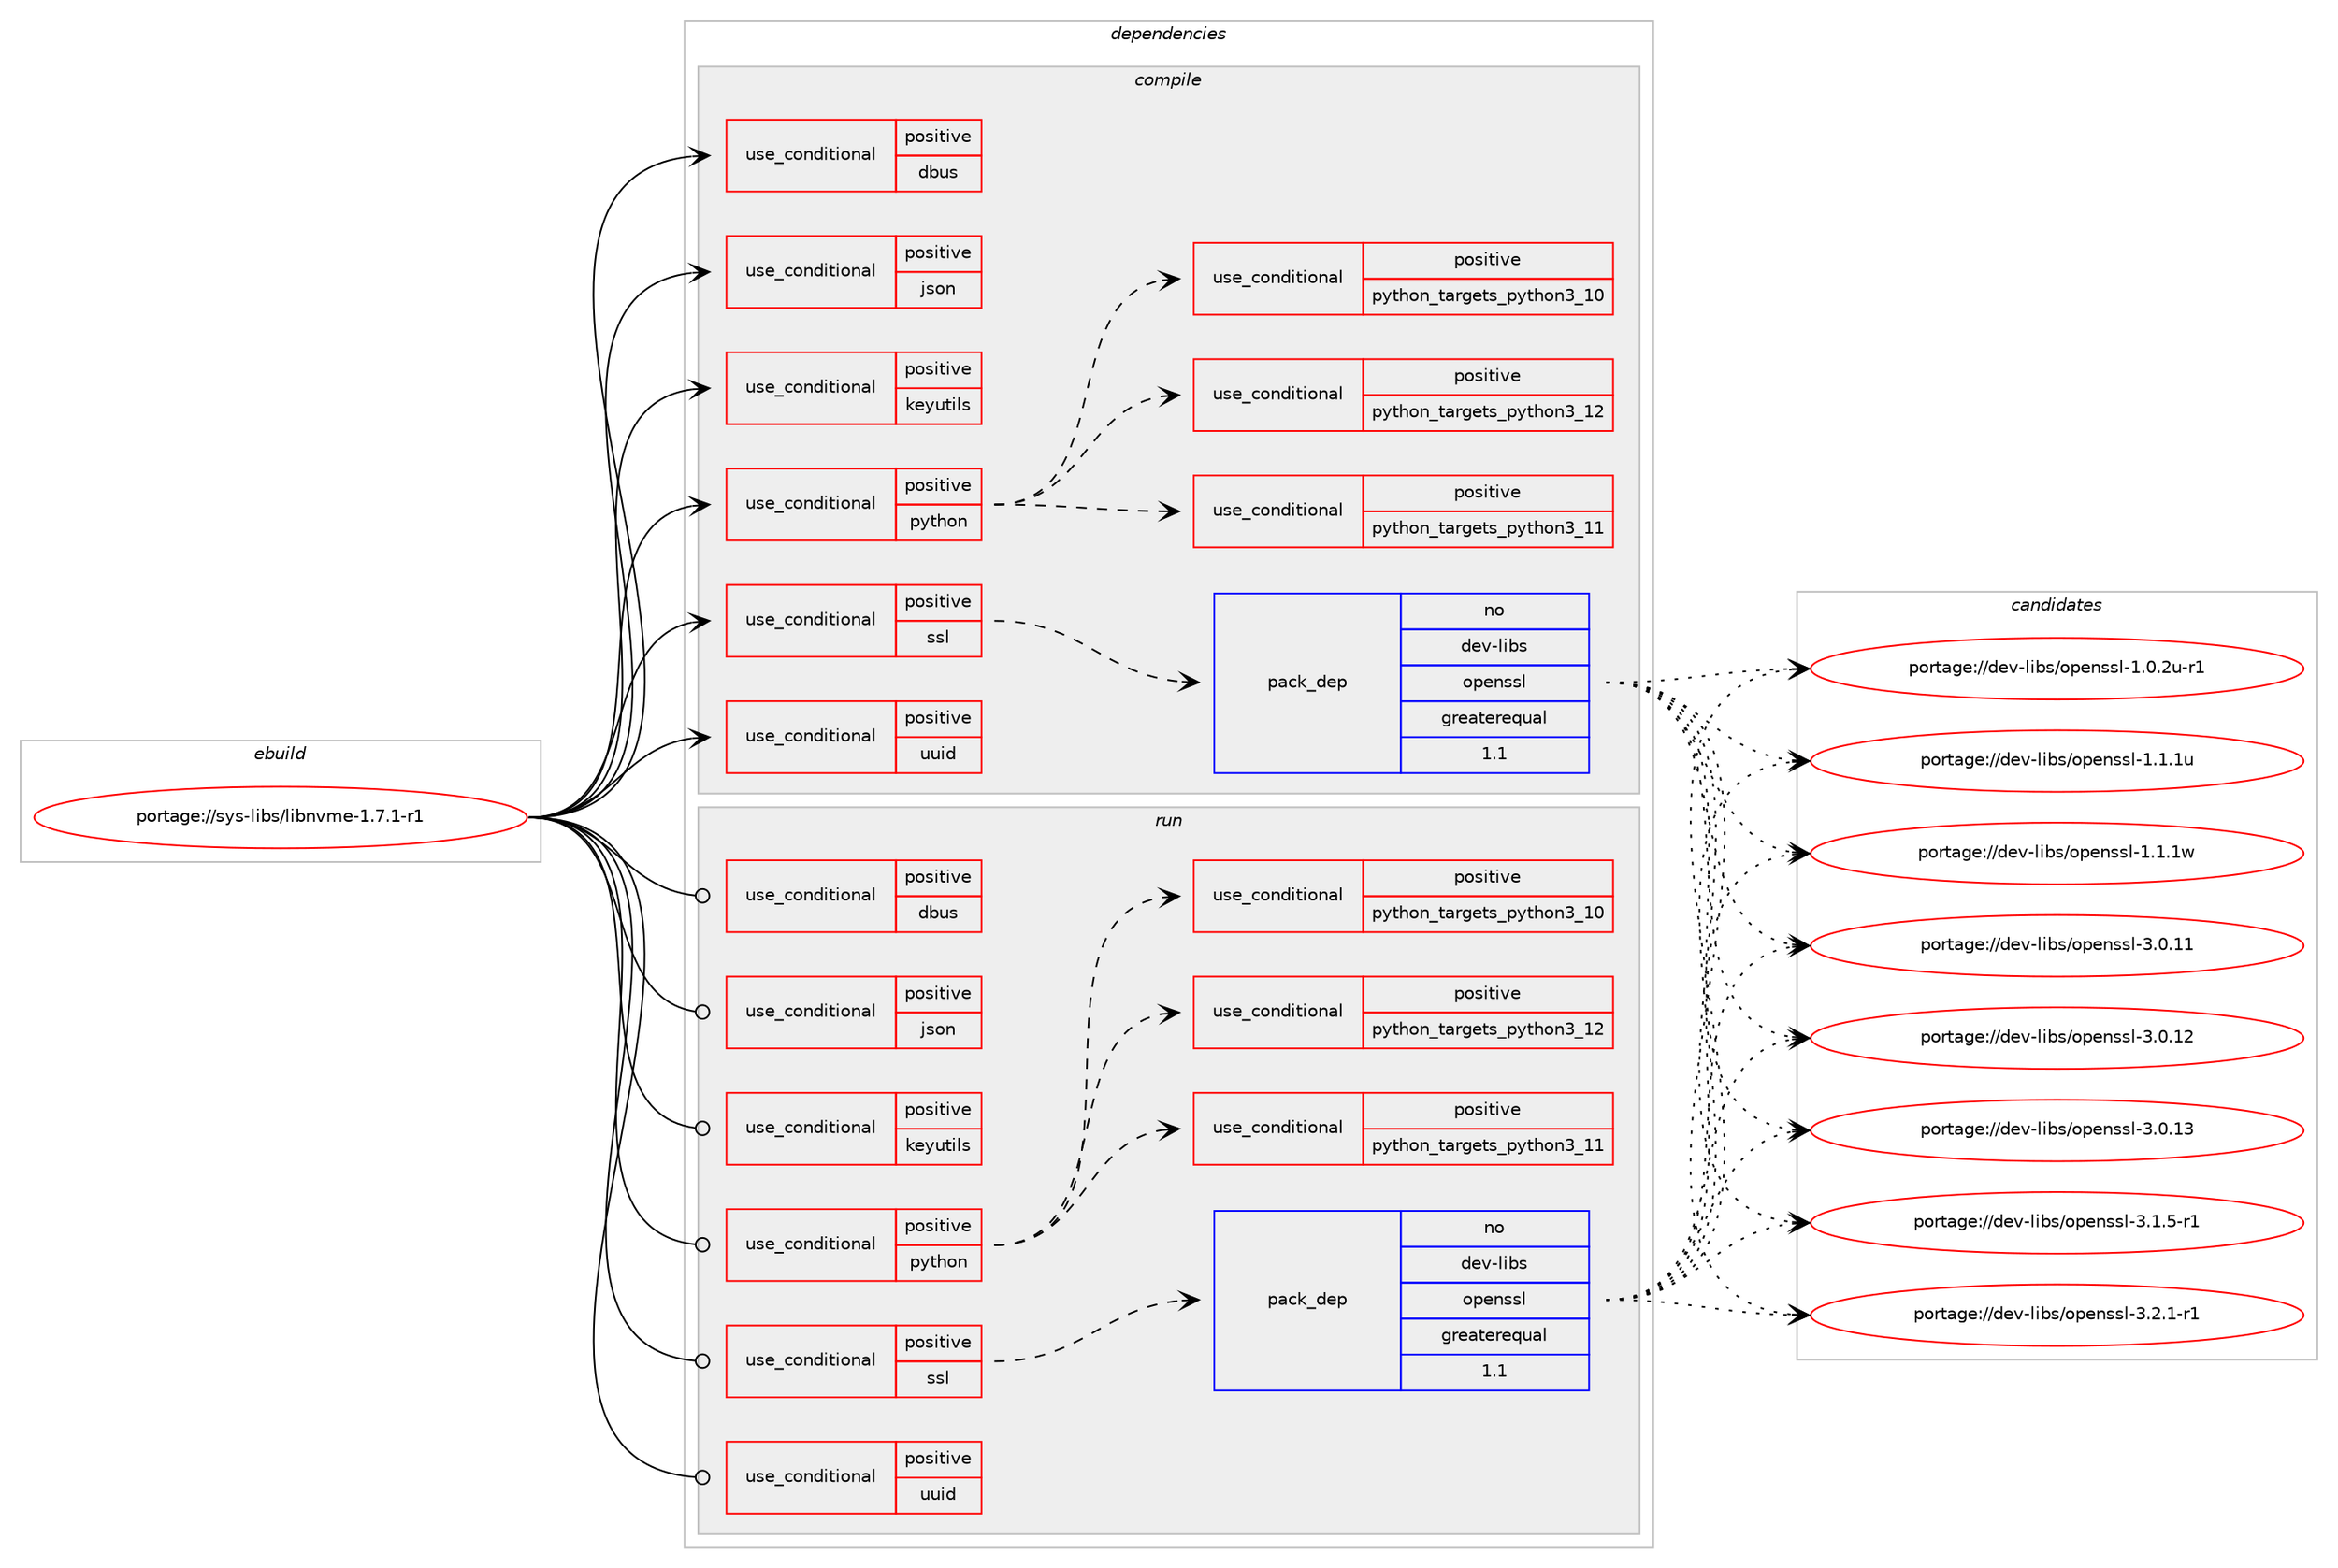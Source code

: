digraph prolog {

# *************
# Graph options
# *************

newrank=true;
concentrate=true;
compound=true;
graph [rankdir=LR,fontname=Helvetica,fontsize=10,ranksep=1.5];#, ranksep=2.5, nodesep=0.2];
edge  [arrowhead=vee];
node  [fontname=Helvetica,fontsize=10];

# **********
# The ebuild
# **********

subgraph cluster_leftcol {
color=gray;
rank=same;
label=<<i>ebuild</i>>;
id [label="portage://sys-libs/libnvme-1.7.1-r1", color=red, width=4, href="../sys-libs/libnvme-1.7.1-r1.svg"];
}

# ****************
# The dependencies
# ****************

subgraph cluster_midcol {
color=gray;
label=<<i>dependencies</i>>;
subgraph cluster_compile {
fillcolor="#eeeeee";
style=filled;
label=<<i>compile</i>>;
subgraph cond13381 {
dependency19242 [label=<<TABLE BORDER="0" CELLBORDER="1" CELLSPACING="0" CELLPADDING="4"><TR><TD ROWSPAN="3" CELLPADDING="10">use_conditional</TD></TR><TR><TD>positive</TD></TR><TR><TD>dbus</TD></TR></TABLE>>, shape=none, color=red];
# *** BEGIN UNKNOWN DEPENDENCY TYPE (TODO) ***
# dependency19242 -> package_dependency(portage://sys-libs/libnvme-1.7.1-r1,install,no,sys-apps,dbus,none,[,,],any_same_slot,[])
# *** END UNKNOWN DEPENDENCY TYPE (TODO) ***

}
id:e -> dependency19242:w [weight=20,style="solid",arrowhead="vee"];
subgraph cond13382 {
dependency19243 [label=<<TABLE BORDER="0" CELLBORDER="1" CELLSPACING="0" CELLPADDING="4"><TR><TD ROWSPAN="3" CELLPADDING="10">use_conditional</TD></TR><TR><TD>positive</TD></TR><TR><TD>json</TD></TR></TABLE>>, shape=none, color=red];
# *** BEGIN UNKNOWN DEPENDENCY TYPE (TODO) ***
# dependency19243 -> package_dependency(portage://sys-libs/libnvme-1.7.1-r1,install,no,dev-libs,json-c,none,[,,],any_same_slot,[])
# *** END UNKNOWN DEPENDENCY TYPE (TODO) ***

}
id:e -> dependency19243:w [weight=20,style="solid",arrowhead="vee"];
subgraph cond13383 {
dependency19244 [label=<<TABLE BORDER="0" CELLBORDER="1" CELLSPACING="0" CELLPADDING="4"><TR><TD ROWSPAN="3" CELLPADDING="10">use_conditional</TD></TR><TR><TD>positive</TD></TR><TR><TD>keyutils</TD></TR></TABLE>>, shape=none, color=red];
# *** BEGIN UNKNOWN DEPENDENCY TYPE (TODO) ***
# dependency19244 -> package_dependency(portage://sys-libs/libnvme-1.7.1-r1,install,no,sys-apps,keyutils,none,[,,],any_same_slot,[])
# *** END UNKNOWN DEPENDENCY TYPE (TODO) ***

}
id:e -> dependency19244:w [weight=20,style="solid",arrowhead="vee"];
subgraph cond13384 {
dependency19245 [label=<<TABLE BORDER="0" CELLBORDER="1" CELLSPACING="0" CELLPADDING="4"><TR><TD ROWSPAN="3" CELLPADDING="10">use_conditional</TD></TR><TR><TD>positive</TD></TR><TR><TD>python</TD></TR></TABLE>>, shape=none, color=red];
subgraph cond13385 {
dependency19246 [label=<<TABLE BORDER="0" CELLBORDER="1" CELLSPACING="0" CELLPADDING="4"><TR><TD ROWSPAN="3" CELLPADDING="10">use_conditional</TD></TR><TR><TD>positive</TD></TR><TR><TD>python_targets_python3_10</TD></TR></TABLE>>, shape=none, color=red];
# *** BEGIN UNKNOWN DEPENDENCY TYPE (TODO) ***
# dependency19246 -> package_dependency(portage://sys-libs/libnvme-1.7.1-r1,install,no,dev-lang,python,none,[,,],[slot(3.10)],[])
# *** END UNKNOWN DEPENDENCY TYPE (TODO) ***

}
dependency19245:e -> dependency19246:w [weight=20,style="dashed",arrowhead="vee"];
subgraph cond13386 {
dependency19247 [label=<<TABLE BORDER="0" CELLBORDER="1" CELLSPACING="0" CELLPADDING="4"><TR><TD ROWSPAN="3" CELLPADDING="10">use_conditional</TD></TR><TR><TD>positive</TD></TR><TR><TD>python_targets_python3_11</TD></TR></TABLE>>, shape=none, color=red];
# *** BEGIN UNKNOWN DEPENDENCY TYPE (TODO) ***
# dependency19247 -> package_dependency(portage://sys-libs/libnvme-1.7.1-r1,install,no,dev-lang,python,none,[,,],[slot(3.11)],[])
# *** END UNKNOWN DEPENDENCY TYPE (TODO) ***

}
dependency19245:e -> dependency19247:w [weight=20,style="dashed",arrowhead="vee"];
subgraph cond13387 {
dependency19248 [label=<<TABLE BORDER="0" CELLBORDER="1" CELLSPACING="0" CELLPADDING="4"><TR><TD ROWSPAN="3" CELLPADDING="10">use_conditional</TD></TR><TR><TD>positive</TD></TR><TR><TD>python_targets_python3_12</TD></TR></TABLE>>, shape=none, color=red];
# *** BEGIN UNKNOWN DEPENDENCY TYPE (TODO) ***
# dependency19248 -> package_dependency(portage://sys-libs/libnvme-1.7.1-r1,install,no,dev-lang,python,none,[,,],[slot(3.12)],[])
# *** END UNKNOWN DEPENDENCY TYPE (TODO) ***

}
dependency19245:e -> dependency19248:w [weight=20,style="dashed",arrowhead="vee"];
}
id:e -> dependency19245:w [weight=20,style="solid",arrowhead="vee"];
subgraph cond13388 {
dependency19249 [label=<<TABLE BORDER="0" CELLBORDER="1" CELLSPACING="0" CELLPADDING="4"><TR><TD ROWSPAN="3" CELLPADDING="10">use_conditional</TD></TR><TR><TD>positive</TD></TR><TR><TD>ssl</TD></TR></TABLE>>, shape=none, color=red];
subgraph pack5688 {
dependency19250 [label=<<TABLE BORDER="0" CELLBORDER="1" CELLSPACING="0" CELLPADDING="4" WIDTH="220"><TR><TD ROWSPAN="6" CELLPADDING="30">pack_dep</TD></TR><TR><TD WIDTH="110">no</TD></TR><TR><TD>dev-libs</TD></TR><TR><TD>openssl</TD></TR><TR><TD>greaterequal</TD></TR><TR><TD>1.1</TD></TR></TABLE>>, shape=none, color=blue];
}
dependency19249:e -> dependency19250:w [weight=20,style="dashed",arrowhead="vee"];
}
id:e -> dependency19249:w [weight=20,style="solid",arrowhead="vee"];
subgraph cond13389 {
dependency19251 [label=<<TABLE BORDER="0" CELLBORDER="1" CELLSPACING="0" CELLPADDING="4"><TR><TD ROWSPAN="3" CELLPADDING="10">use_conditional</TD></TR><TR><TD>positive</TD></TR><TR><TD>uuid</TD></TR></TABLE>>, shape=none, color=red];
# *** BEGIN UNKNOWN DEPENDENCY TYPE (TODO) ***
# dependency19251 -> package_dependency(portage://sys-libs/libnvme-1.7.1-r1,install,no,sys-apps,util-linux,none,[,,],any_same_slot,[])
# *** END UNKNOWN DEPENDENCY TYPE (TODO) ***

}
id:e -> dependency19251:w [weight=20,style="solid",arrowhead="vee"];
}
subgraph cluster_compileandrun {
fillcolor="#eeeeee";
style=filled;
label=<<i>compile and run</i>>;
}
subgraph cluster_run {
fillcolor="#eeeeee";
style=filled;
label=<<i>run</i>>;
subgraph cond13390 {
dependency19252 [label=<<TABLE BORDER="0" CELLBORDER="1" CELLSPACING="0" CELLPADDING="4"><TR><TD ROWSPAN="3" CELLPADDING="10">use_conditional</TD></TR><TR><TD>positive</TD></TR><TR><TD>dbus</TD></TR></TABLE>>, shape=none, color=red];
# *** BEGIN UNKNOWN DEPENDENCY TYPE (TODO) ***
# dependency19252 -> package_dependency(portage://sys-libs/libnvme-1.7.1-r1,run,no,sys-apps,dbus,none,[,,],any_same_slot,[])
# *** END UNKNOWN DEPENDENCY TYPE (TODO) ***

}
id:e -> dependency19252:w [weight=20,style="solid",arrowhead="odot"];
subgraph cond13391 {
dependency19253 [label=<<TABLE BORDER="0" CELLBORDER="1" CELLSPACING="0" CELLPADDING="4"><TR><TD ROWSPAN="3" CELLPADDING="10">use_conditional</TD></TR><TR><TD>positive</TD></TR><TR><TD>json</TD></TR></TABLE>>, shape=none, color=red];
# *** BEGIN UNKNOWN DEPENDENCY TYPE (TODO) ***
# dependency19253 -> package_dependency(portage://sys-libs/libnvme-1.7.1-r1,run,no,dev-libs,json-c,none,[,,],any_same_slot,[])
# *** END UNKNOWN DEPENDENCY TYPE (TODO) ***

}
id:e -> dependency19253:w [weight=20,style="solid",arrowhead="odot"];
subgraph cond13392 {
dependency19254 [label=<<TABLE BORDER="0" CELLBORDER="1" CELLSPACING="0" CELLPADDING="4"><TR><TD ROWSPAN="3" CELLPADDING="10">use_conditional</TD></TR><TR><TD>positive</TD></TR><TR><TD>keyutils</TD></TR></TABLE>>, shape=none, color=red];
# *** BEGIN UNKNOWN DEPENDENCY TYPE (TODO) ***
# dependency19254 -> package_dependency(portage://sys-libs/libnvme-1.7.1-r1,run,no,sys-apps,keyutils,none,[,,],any_same_slot,[])
# *** END UNKNOWN DEPENDENCY TYPE (TODO) ***

}
id:e -> dependency19254:w [weight=20,style="solid",arrowhead="odot"];
subgraph cond13393 {
dependency19255 [label=<<TABLE BORDER="0" CELLBORDER="1" CELLSPACING="0" CELLPADDING="4"><TR><TD ROWSPAN="3" CELLPADDING="10">use_conditional</TD></TR><TR><TD>positive</TD></TR><TR><TD>python</TD></TR></TABLE>>, shape=none, color=red];
subgraph cond13394 {
dependency19256 [label=<<TABLE BORDER="0" CELLBORDER="1" CELLSPACING="0" CELLPADDING="4"><TR><TD ROWSPAN="3" CELLPADDING="10">use_conditional</TD></TR><TR><TD>positive</TD></TR><TR><TD>python_targets_python3_10</TD></TR></TABLE>>, shape=none, color=red];
# *** BEGIN UNKNOWN DEPENDENCY TYPE (TODO) ***
# dependency19256 -> package_dependency(portage://sys-libs/libnvme-1.7.1-r1,run,no,dev-lang,python,none,[,,],[slot(3.10)],[])
# *** END UNKNOWN DEPENDENCY TYPE (TODO) ***

}
dependency19255:e -> dependency19256:w [weight=20,style="dashed",arrowhead="vee"];
subgraph cond13395 {
dependency19257 [label=<<TABLE BORDER="0" CELLBORDER="1" CELLSPACING="0" CELLPADDING="4"><TR><TD ROWSPAN="3" CELLPADDING="10">use_conditional</TD></TR><TR><TD>positive</TD></TR><TR><TD>python_targets_python3_11</TD></TR></TABLE>>, shape=none, color=red];
# *** BEGIN UNKNOWN DEPENDENCY TYPE (TODO) ***
# dependency19257 -> package_dependency(portage://sys-libs/libnvme-1.7.1-r1,run,no,dev-lang,python,none,[,,],[slot(3.11)],[])
# *** END UNKNOWN DEPENDENCY TYPE (TODO) ***

}
dependency19255:e -> dependency19257:w [weight=20,style="dashed",arrowhead="vee"];
subgraph cond13396 {
dependency19258 [label=<<TABLE BORDER="0" CELLBORDER="1" CELLSPACING="0" CELLPADDING="4"><TR><TD ROWSPAN="3" CELLPADDING="10">use_conditional</TD></TR><TR><TD>positive</TD></TR><TR><TD>python_targets_python3_12</TD></TR></TABLE>>, shape=none, color=red];
# *** BEGIN UNKNOWN DEPENDENCY TYPE (TODO) ***
# dependency19258 -> package_dependency(portage://sys-libs/libnvme-1.7.1-r1,run,no,dev-lang,python,none,[,,],[slot(3.12)],[])
# *** END UNKNOWN DEPENDENCY TYPE (TODO) ***

}
dependency19255:e -> dependency19258:w [weight=20,style="dashed",arrowhead="vee"];
}
id:e -> dependency19255:w [weight=20,style="solid",arrowhead="odot"];
subgraph cond13397 {
dependency19259 [label=<<TABLE BORDER="0" CELLBORDER="1" CELLSPACING="0" CELLPADDING="4"><TR><TD ROWSPAN="3" CELLPADDING="10">use_conditional</TD></TR><TR><TD>positive</TD></TR><TR><TD>ssl</TD></TR></TABLE>>, shape=none, color=red];
subgraph pack5689 {
dependency19260 [label=<<TABLE BORDER="0" CELLBORDER="1" CELLSPACING="0" CELLPADDING="4" WIDTH="220"><TR><TD ROWSPAN="6" CELLPADDING="30">pack_dep</TD></TR><TR><TD WIDTH="110">no</TD></TR><TR><TD>dev-libs</TD></TR><TR><TD>openssl</TD></TR><TR><TD>greaterequal</TD></TR><TR><TD>1.1</TD></TR></TABLE>>, shape=none, color=blue];
}
dependency19259:e -> dependency19260:w [weight=20,style="dashed",arrowhead="vee"];
}
id:e -> dependency19259:w [weight=20,style="solid",arrowhead="odot"];
subgraph cond13398 {
dependency19261 [label=<<TABLE BORDER="0" CELLBORDER="1" CELLSPACING="0" CELLPADDING="4"><TR><TD ROWSPAN="3" CELLPADDING="10">use_conditional</TD></TR><TR><TD>positive</TD></TR><TR><TD>uuid</TD></TR></TABLE>>, shape=none, color=red];
# *** BEGIN UNKNOWN DEPENDENCY TYPE (TODO) ***
# dependency19261 -> package_dependency(portage://sys-libs/libnvme-1.7.1-r1,run,no,sys-apps,util-linux,none,[,,],any_same_slot,[])
# *** END UNKNOWN DEPENDENCY TYPE (TODO) ***

}
id:e -> dependency19261:w [weight=20,style="solid",arrowhead="odot"];
}
}

# **************
# The candidates
# **************

subgraph cluster_choices {
rank=same;
color=gray;
label=<<i>candidates</i>>;

subgraph choice5688 {
color=black;
nodesep=1;
choice1001011184510810598115471111121011101151151084549464846501174511449 [label="portage://dev-libs/openssl-1.0.2u-r1", color=red, width=4,href="../dev-libs/openssl-1.0.2u-r1.svg"];
choice100101118451081059811547111112101110115115108454946494649117 [label="portage://dev-libs/openssl-1.1.1u", color=red, width=4,href="../dev-libs/openssl-1.1.1u.svg"];
choice100101118451081059811547111112101110115115108454946494649119 [label="portage://dev-libs/openssl-1.1.1w", color=red, width=4,href="../dev-libs/openssl-1.1.1w.svg"];
choice10010111845108105981154711111210111011511510845514648464949 [label="portage://dev-libs/openssl-3.0.11", color=red, width=4,href="../dev-libs/openssl-3.0.11.svg"];
choice10010111845108105981154711111210111011511510845514648464950 [label="portage://dev-libs/openssl-3.0.12", color=red, width=4,href="../dev-libs/openssl-3.0.12.svg"];
choice10010111845108105981154711111210111011511510845514648464951 [label="portage://dev-libs/openssl-3.0.13", color=red, width=4,href="../dev-libs/openssl-3.0.13.svg"];
choice1001011184510810598115471111121011101151151084551464946534511449 [label="portage://dev-libs/openssl-3.1.5-r1", color=red, width=4,href="../dev-libs/openssl-3.1.5-r1.svg"];
choice1001011184510810598115471111121011101151151084551465046494511449 [label="portage://dev-libs/openssl-3.2.1-r1", color=red, width=4,href="../dev-libs/openssl-3.2.1-r1.svg"];
dependency19250:e -> choice1001011184510810598115471111121011101151151084549464846501174511449:w [style=dotted,weight="100"];
dependency19250:e -> choice100101118451081059811547111112101110115115108454946494649117:w [style=dotted,weight="100"];
dependency19250:e -> choice100101118451081059811547111112101110115115108454946494649119:w [style=dotted,weight="100"];
dependency19250:e -> choice10010111845108105981154711111210111011511510845514648464949:w [style=dotted,weight="100"];
dependency19250:e -> choice10010111845108105981154711111210111011511510845514648464950:w [style=dotted,weight="100"];
dependency19250:e -> choice10010111845108105981154711111210111011511510845514648464951:w [style=dotted,weight="100"];
dependency19250:e -> choice1001011184510810598115471111121011101151151084551464946534511449:w [style=dotted,weight="100"];
dependency19250:e -> choice1001011184510810598115471111121011101151151084551465046494511449:w [style=dotted,weight="100"];
}
subgraph choice5689 {
color=black;
nodesep=1;
choice1001011184510810598115471111121011101151151084549464846501174511449 [label="portage://dev-libs/openssl-1.0.2u-r1", color=red, width=4,href="../dev-libs/openssl-1.0.2u-r1.svg"];
choice100101118451081059811547111112101110115115108454946494649117 [label="portage://dev-libs/openssl-1.1.1u", color=red, width=4,href="../dev-libs/openssl-1.1.1u.svg"];
choice100101118451081059811547111112101110115115108454946494649119 [label="portage://dev-libs/openssl-1.1.1w", color=red, width=4,href="../dev-libs/openssl-1.1.1w.svg"];
choice10010111845108105981154711111210111011511510845514648464949 [label="portage://dev-libs/openssl-3.0.11", color=red, width=4,href="../dev-libs/openssl-3.0.11.svg"];
choice10010111845108105981154711111210111011511510845514648464950 [label="portage://dev-libs/openssl-3.0.12", color=red, width=4,href="../dev-libs/openssl-3.0.12.svg"];
choice10010111845108105981154711111210111011511510845514648464951 [label="portage://dev-libs/openssl-3.0.13", color=red, width=4,href="../dev-libs/openssl-3.0.13.svg"];
choice1001011184510810598115471111121011101151151084551464946534511449 [label="portage://dev-libs/openssl-3.1.5-r1", color=red, width=4,href="../dev-libs/openssl-3.1.5-r1.svg"];
choice1001011184510810598115471111121011101151151084551465046494511449 [label="portage://dev-libs/openssl-3.2.1-r1", color=red, width=4,href="../dev-libs/openssl-3.2.1-r1.svg"];
dependency19260:e -> choice1001011184510810598115471111121011101151151084549464846501174511449:w [style=dotted,weight="100"];
dependency19260:e -> choice100101118451081059811547111112101110115115108454946494649117:w [style=dotted,weight="100"];
dependency19260:e -> choice100101118451081059811547111112101110115115108454946494649119:w [style=dotted,weight="100"];
dependency19260:e -> choice10010111845108105981154711111210111011511510845514648464949:w [style=dotted,weight="100"];
dependency19260:e -> choice10010111845108105981154711111210111011511510845514648464950:w [style=dotted,weight="100"];
dependency19260:e -> choice10010111845108105981154711111210111011511510845514648464951:w [style=dotted,weight="100"];
dependency19260:e -> choice1001011184510810598115471111121011101151151084551464946534511449:w [style=dotted,weight="100"];
dependency19260:e -> choice1001011184510810598115471111121011101151151084551465046494511449:w [style=dotted,weight="100"];
}
}

}
